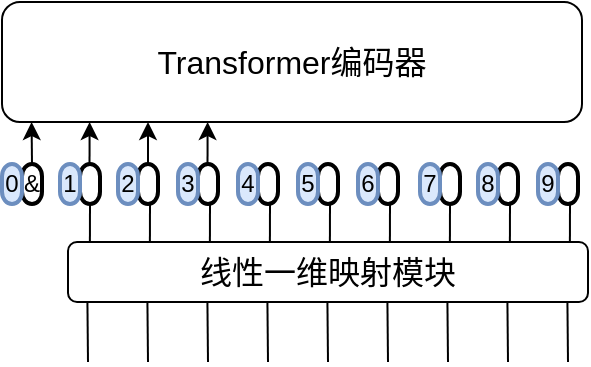 <mxfile version="24.4.13" type="github">
  <diagram name="第 1 页" id="t-M5mvXXAjaN3oaabFG6">
    <mxGraphModel dx="578" dy="300" grid="1" gridSize="10" guides="1" tooltips="1" connect="1" arrows="1" fold="1" page="1" pageScale="1" pageWidth="827" pageHeight="1169" math="0" shadow="0">
      <root>
        <mxCell id="0" />
        <mxCell id="1" parent="0" />
        <mxCell id="v2qw4ZrpLCTdR5esXD4c-2" value="&lt;font style=&quot;font-size: 16px;&quot;&gt;线性一维映射模块&lt;/font&gt;" style="rounded=1;whiteSpace=wrap;html=1;" vertex="1" parent="1">
          <mxGeometry x="83" y="420" width="260" height="30" as="geometry" />
        </mxCell>
        <mxCell id="v2qw4ZrpLCTdR5esXD4c-3" value="" style="endArrow=none;html=1;rounded=0;entryX=0.054;entryY=1.021;entryDx=0;entryDy=0;entryPerimeter=0;" edge="1" parent="1">
          <mxGeometry width="50" height="50" relative="1" as="geometry">
            <mxPoint x="93" y="480" as="sourcePoint" />
            <mxPoint x="92.71" y="450.0" as="targetPoint" />
          </mxGeometry>
        </mxCell>
        <mxCell id="v2qw4ZrpLCTdR5esXD4c-4" value="" style="endArrow=none;html=1;rounded=0;entryX=0.054;entryY=1.021;entryDx=0;entryDy=0;entryPerimeter=0;" edge="1" parent="1">
          <mxGeometry width="50" height="50" relative="1" as="geometry">
            <mxPoint x="123" y="480" as="sourcePoint" />
            <mxPoint x="122.71" y="450" as="targetPoint" />
          </mxGeometry>
        </mxCell>
        <mxCell id="v2qw4ZrpLCTdR5esXD4c-5" value="" style="endArrow=none;html=1;rounded=0;entryX=0.054;entryY=1.021;entryDx=0;entryDy=0;entryPerimeter=0;" edge="1" parent="1">
          <mxGeometry width="50" height="50" relative="1" as="geometry">
            <mxPoint x="153" y="480" as="sourcePoint" />
            <mxPoint x="152.71" y="450" as="targetPoint" />
          </mxGeometry>
        </mxCell>
        <mxCell id="v2qw4ZrpLCTdR5esXD4c-6" value="" style="endArrow=none;html=1;rounded=0;entryX=0.054;entryY=1.021;entryDx=0;entryDy=0;entryPerimeter=0;" edge="1" parent="1">
          <mxGeometry width="50" height="50" relative="1" as="geometry">
            <mxPoint x="183" y="480" as="sourcePoint" />
            <mxPoint x="182.71" y="450" as="targetPoint" />
          </mxGeometry>
        </mxCell>
        <mxCell id="v2qw4ZrpLCTdR5esXD4c-7" value="" style="endArrow=none;html=1;rounded=0;entryX=0.054;entryY=1.021;entryDx=0;entryDy=0;entryPerimeter=0;" edge="1" parent="1">
          <mxGeometry width="50" height="50" relative="1" as="geometry">
            <mxPoint x="213" y="480" as="sourcePoint" />
            <mxPoint x="212.71" y="450" as="targetPoint" />
          </mxGeometry>
        </mxCell>
        <mxCell id="v2qw4ZrpLCTdR5esXD4c-8" value="" style="endArrow=none;html=1;rounded=0;entryX=0.054;entryY=1.021;entryDx=0;entryDy=0;entryPerimeter=0;" edge="1" parent="1">
          <mxGeometry width="50" height="50" relative="1" as="geometry">
            <mxPoint x="243" y="480" as="sourcePoint" />
            <mxPoint x="242.71" y="450" as="targetPoint" />
          </mxGeometry>
        </mxCell>
        <mxCell id="v2qw4ZrpLCTdR5esXD4c-9" value="" style="endArrow=none;html=1;rounded=0;entryX=0.054;entryY=1.021;entryDx=0;entryDy=0;entryPerimeter=0;" edge="1" parent="1">
          <mxGeometry width="50" height="50" relative="1" as="geometry">
            <mxPoint x="273" y="480" as="sourcePoint" />
            <mxPoint x="272.71" y="450" as="targetPoint" />
          </mxGeometry>
        </mxCell>
        <mxCell id="v2qw4ZrpLCTdR5esXD4c-10" value="" style="endArrow=none;html=1;rounded=0;entryX=0.054;entryY=1.021;entryDx=0;entryDy=0;entryPerimeter=0;" edge="1" parent="1">
          <mxGeometry width="50" height="50" relative="1" as="geometry">
            <mxPoint x="303" y="480" as="sourcePoint" />
            <mxPoint x="302.71" y="450" as="targetPoint" />
          </mxGeometry>
        </mxCell>
        <mxCell id="v2qw4ZrpLCTdR5esXD4c-11" value="" style="endArrow=none;html=1;rounded=0;entryX=0.054;entryY=1.021;entryDx=0;entryDy=0;entryPerimeter=0;" edge="1" parent="1">
          <mxGeometry width="50" height="50" relative="1" as="geometry">
            <mxPoint x="333" y="480" as="sourcePoint" />
            <mxPoint x="332.71" y="450" as="targetPoint" />
          </mxGeometry>
        </mxCell>
        <mxCell id="v2qw4ZrpLCTdR5esXD4c-15" value="" style="endArrow=none;html=1;rounded=0;" edge="1" parent="1">
          <mxGeometry width="50" height="50" relative="1" as="geometry">
            <mxPoint x="93.95" y="420" as="sourcePoint" />
            <mxPoint x="94" y="400" as="targetPoint" />
          </mxGeometry>
        </mxCell>
        <mxCell id="v2qw4ZrpLCTdR5esXD4c-16" value="" style="endArrow=none;html=1;rounded=0;" edge="1" parent="1">
          <mxGeometry width="50" height="50" relative="1" as="geometry">
            <mxPoint x="123.95" y="420" as="sourcePoint" />
            <mxPoint x="124" y="400" as="targetPoint" />
          </mxGeometry>
        </mxCell>
        <mxCell id="v2qw4ZrpLCTdR5esXD4c-17" value="" style="endArrow=none;html=1;rounded=0;" edge="1" parent="1">
          <mxGeometry width="50" height="50" relative="1" as="geometry">
            <mxPoint x="153.95" y="420" as="sourcePoint" />
            <mxPoint x="154" y="400" as="targetPoint" />
          </mxGeometry>
        </mxCell>
        <mxCell id="v2qw4ZrpLCTdR5esXD4c-18" value="" style="endArrow=none;html=1;rounded=0;" edge="1" parent="1">
          <mxGeometry width="50" height="50" relative="1" as="geometry">
            <mxPoint x="183.95" y="420" as="sourcePoint" />
            <mxPoint x="184" y="400" as="targetPoint" />
          </mxGeometry>
        </mxCell>
        <mxCell id="v2qw4ZrpLCTdR5esXD4c-19" value="" style="endArrow=none;html=1;rounded=0;" edge="1" parent="1">
          <mxGeometry width="50" height="50" relative="1" as="geometry">
            <mxPoint x="213.95" y="420" as="sourcePoint" />
            <mxPoint x="214" y="400" as="targetPoint" />
          </mxGeometry>
        </mxCell>
        <mxCell id="v2qw4ZrpLCTdR5esXD4c-20" value="" style="endArrow=none;html=1;rounded=0;" edge="1" parent="1">
          <mxGeometry width="50" height="50" relative="1" as="geometry">
            <mxPoint x="243.95" y="420" as="sourcePoint" />
            <mxPoint x="244" y="400" as="targetPoint" />
          </mxGeometry>
        </mxCell>
        <mxCell id="v2qw4ZrpLCTdR5esXD4c-21" value="" style="endArrow=none;html=1;rounded=0;" edge="1" parent="1">
          <mxGeometry width="50" height="50" relative="1" as="geometry">
            <mxPoint x="273.95" y="420" as="sourcePoint" />
            <mxPoint x="274" y="400" as="targetPoint" />
          </mxGeometry>
        </mxCell>
        <mxCell id="v2qw4ZrpLCTdR5esXD4c-22" value="" style="endArrow=none;html=1;rounded=0;" edge="1" parent="1">
          <mxGeometry width="50" height="50" relative="1" as="geometry">
            <mxPoint x="303.95" y="420" as="sourcePoint" />
            <mxPoint x="304" y="400" as="targetPoint" />
          </mxGeometry>
        </mxCell>
        <mxCell id="v2qw4ZrpLCTdR5esXD4c-23" value="" style="endArrow=none;html=1;rounded=0;" edge="1" parent="1">
          <mxGeometry width="50" height="50" relative="1" as="geometry">
            <mxPoint x="333.95" y="420" as="sourcePoint" />
            <mxPoint x="334" y="400" as="targetPoint" />
          </mxGeometry>
        </mxCell>
        <mxCell id="v2qw4ZrpLCTdR5esXD4c-25" value="" style="strokeWidth=2;html=1;shape=mxgraph.flowchart.terminator;whiteSpace=wrap;direction=south;" vertex="1" parent="1">
          <mxGeometry x="89" y="381" width="10" height="20" as="geometry" />
        </mxCell>
        <mxCell id="v2qw4ZrpLCTdR5esXD4c-26" value="1" style="strokeWidth=2;html=1;shape=mxgraph.flowchart.terminator;whiteSpace=wrap;direction=south;fillColor=#dae8fc;strokeColor=#6c8ebf;" vertex="1" parent="1">
          <mxGeometry x="79" y="381" width="10" height="20" as="geometry" />
        </mxCell>
        <mxCell id="v2qw4ZrpLCTdR5esXD4c-27" value="" style="strokeWidth=2;html=1;shape=mxgraph.flowchart.terminator;whiteSpace=wrap;direction=south;" vertex="1" parent="1">
          <mxGeometry x="118" y="381" width="10" height="20" as="geometry" />
        </mxCell>
        <mxCell id="v2qw4ZrpLCTdR5esXD4c-28" value="2" style="strokeWidth=2;html=1;shape=mxgraph.flowchart.terminator;whiteSpace=wrap;direction=south;fillColor=#dae8fc;strokeColor=#6c8ebf;" vertex="1" parent="1">
          <mxGeometry x="108" y="381" width="10" height="20" as="geometry" />
        </mxCell>
        <mxCell id="v2qw4ZrpLCTdR5esXD4c-29" value="" style="strokeWidth=2;html=1;shape=mxgraph.flowchart.terminator;whiteSpace=wrap;direction=south;" vertex="1" parent="1">
          <mxGeometry x="148" y="381" width="10" height="20" as="geometry" />
        </mxCell>
        <mxCell id="v2qw4ZrpLCTdR5esXD4c-30" value="3" style="strokeWidth=2;html=1;shape=mxgraph.flowchart.terminator;whiteSpace=wrap;direction=south;fillColor=#dae8fc;strokeColor=#6c8ebf;" vertex="1" parent="1">
          <mxGeometry x="138" y="381" width="10" height="20" as="geometry" />
        </mxCell>
        <mxCell id="v2qw4ZrpLCTdR5esXD4c-31" value="" style="strokeWidth=2;html=1;shape=mxgraph.flowchart.terminator;whiteSpace=wrap;direction=south;" vertex="1" parent="1">
          <mxGeometry x="178" y="381" width="10" height="20" as="geometry" />
        </mxCell>
        <mxCell id="v2qw4ZrpLCTdR5esXD4c-32" value="4" style="strokeWidth=2;html=1;shape=mxgraph.flowchart.terminator;whiteSpace=wrap;direction=south;fillColor=#dae8fc;strokeColor=#6c8ebf;" vertex="1" parent="1">
          <mxGeometry x="168" y="381" width="10" height="20" as="geometry" />
        </mxCell>
        <mxCell id="v2qw4ZrpLCTdR5esXD4c-33" value="" style="strokeWidth=2;html=1;shape=mxgraph.flowchart.terminator;whiteSpace=wrap;direction=south;" vertex="1" parent="1">
          <mxGeometry x="208" y="381" width="10" height="20" as="geometry" />
        </mxCell>
        <mxCell id="v2qw4ZrpLCTdR5esXD4c-34" value="5" style="strokeWidth=2;html=1;shape=mxgraph.flowchart.terminator;whiteSpace=wrap;direction=south;fillColor=#dae8fc;strokeColor=#6c8ebf;" vertex="1" parent="1">
          <mxGeometry x="198" y="381" width="10" height="20" as="geometry" />
        </mxCell>
        <mxCell id="v2qw4ZrpLCTdR5esXD4c-35" value="" style="strokeWidth=2;html=1;shape=mxgraph.flowchart.terminator;whiteSpace=wrap;direction=south;" vertex="1" parent="1">
          <mxGeometry x="238" y="381" width="10" height="20" as="geometry" />
        </mxCell>
        <mxCell id="v2qw4ZrpLCTdR5esXD4c-36" value="6" style="strokeWidth=2;html=1;shape=mxgraph.flowchart.terminator;whiteSpace=wrap;direction=south;fillColor=#dae8fc;strokeColor=#6c8ebf;" vertex="1" parent="1">
          <mxGeometry x="228" y="381" width="10" height="20" as="geometry" />
        </mxCell>
        <mxCell id="v2qw4ZrpLCTdR5esXD4c-37" value="" style="strokeWidth=2;html=1;shape=mxgraph.flowchart.terminator;whiteSpace=wrap;direction=south;" vertex="1" parent="1">
          <mxGeometry x="269" y="381" width="10" height="20" as="geometry" />
        </mxCell>
        <mxCell id="v2qw4ZrpLCTdR5esXD4c-38" value="7" style="strokeWidth=2;html=1;shape=mxgraph.flowchart.terminator;whiteSpace=wrap;direction=south;fillColor=#dae8fc;strokeColor=#6c8ebf;" vertex="1" parent="1">
          <mxGeometry x="259" y="381" width="10" height="20" as="geometry" />
        </mxCell>
        <mxCell id="v2qw4ZrpLCTdR5esXD4c-42" value="" style="strokeWidth=2;html=1;shape=mxgraph.flowchart.terminator;whiteSpace=wrap;direction=south;" vertex="1" parent="1">
          <mxGeometry x="298" y="381" width="10" height="20" as="geometry" />
        </mxCell>
        <mxCell id="v2qw4ZrpLCTdR5esXD4c-43" value="8" style="strokeWidth=2;html=1;shape=mxgraph.flowchart.terminator;whiteSpace=wrap;direction=south;fillColor=#dae8fc;strokeColor=#6c8ebf;" vertex="1" parent="1">
          <mxGeometry x="288" y="381" width="10" height="20" as="geometry" />
        </mxCell>
        <mxCell id="v2qw4ZrpLCTdR5esXD4c-44" value="" style="strokeWidth=2;html=1;shape=mxgraph.flowchart.terminator;whiteSpace=wrap;direction=south;" vertex="1" parent="1">
          <mxGeometry x="328" y="381" width="10" height="20" as="geometry" />
        </mxCell>
        <mxCell id="v2qw4ZrpLCTdR5esXD4c-45" value="9" style="strokeWidth=2;html=1;shape=mxgraph.flowchart.terminator;whiteSpace=wrap;direction=south;fillColor=#dae8fc;strokeColor=#6c8ebf;" vertex="1" parent="1">
          <mxGeometry x="318" y="381" width="10" height="20" as="geometry" />
        </mxCell>
        <mxCell id="v2qw4ZrpLCTdR5esXD4c-49" value="&amp;amp;" style="strokeWidth=2;html=1;shape=mxgraph.flowchart.terminator;whiteSpace=wrap;direction=south;" vertex="1" parent="1">
          <mxGeometry x="60" y="381" width="10" height="20" as="geometry" />
        </mxCell>
        <mxCell id="v2qw4ZrpLCTdR5esXD4c-50" value="0" style="strokeWidth=2;html=1;shape=mxgraph.flowchart.terminator;whiteSpace=wrap;direction=south;fillColor=#dae8fc;strokeColor=#6c8ebf;" vertex="1" parent="1">
          <mxGeometry x="50" y="381" width="10" height="20" as="geometry" />
        </mxCell>
        <mxCell id="v2qw4ZrpLCTdR5esXD4c-51" value="&lt;font style=&quot;font-size: 16px;&quot;&gt;Transformer编码器&lt;/font&gt;" style="rounded=1;whiteSpace=wrap;html=1;" vertex="1" parent="1">
          <mxGeometry x="50" y="300" width="290" height="60" as="geometry" />
        </mxCell>
        <mxCell id="v2qw4ZrpLCTdR5esXD4c-55" style="edgeStyle=orthogonalEdgeStyle;rounded=0;orthogonalLoop=1;jettySize=auto;html=1;exitX=0;exitY=0.5;exitDx=0;exitDy=0;exitPerimeter=0;entryX=0.051;entryY=1;entryDx=0;entryDy=0;entryPerimeter=0;" edge="1" parent="1" source="v2qw4ZrpLCTdR5esXD4c-49" target="v2qw4ZrpLCTdR5esXD4c-51">
          <mxGeometry relative="1" as="geometry" />
        </mxCell>
        <mxCell id="v2qw4ZrpLCTdR5esXD4c-57" style="edgeStyle=orthogonalEdgeStyle;rounded=0;orthogonalLoop=1;jettySize=auto;html=1;exitX=0;exitY=0.5;exitDx=0;exitDy=0;exitPerimeter=0;entryX=0.051;entryY=1;entryDx=0;entryDy=0;entryPerimeter=0;" edge="1" parent="1">
          <mxGeometry relative="1" as="geometry">
            <mxPoint x="93.76" y="381" as="sourcePoint" />
            <mxPoint x="93.76" y="360" as="targetPoint" />
            <Array as="points">
              <mxPoint x="93.76" y="360" />
            </Array>
          </mxGeometry>
        </mxCell>
        <mxCell id="v2qw4ZrpLCTdR5esXD4c-60" style="edgeStyle=orthogonalEdgeStyle;rounded=0;orthogonalLoop=1;jettySize=auto;html=1;exitX=0;exitY=0.5;exitDx=0;exitDy=0;exitPerimeter=0;entryX=0.051;entryY=1;entryDx=0;entryDy=0;entryPerimeter=0;" edge="1" parent="1">
          <mxGeometry relative="1" as="geometry">
            <mxPoint x="123" y="381" as="sourcePoint" />
            <mxPoint x="123" y="360" as="targetPoint" />
          </mxGeometry>
        </mxCell>
        <mxCell id="v2qw4ZrpLCTdR5esXD4c-61" style="edgeStyle=orthogonalEdgeStyle;rounded=0;orthogonalLoop=1;jettySize=auto;html=1;exitX=0;exitY=0.5;exitDx=0;exitDy=0;exitPerimeter=0;entryX=0.051;entryY=1;entryDx=0;entryDy=0;entryPerimeter=0;" edge="1" parent="1">
          <mxGeometry relative="1" as="geometry">
            <mxPoint x="152.76" y="381" as="sourcePoint" />
            <mxPoint x="152.76" y="360" as="targetPoint" />
            <Array as="points">
              <mxPoint x="152.76" y="360" />
            </Array>
          </mxGeometry>
        </mxCell>
      </root>
    </mxGraphModel>
  </diagram>
</mxfile>
